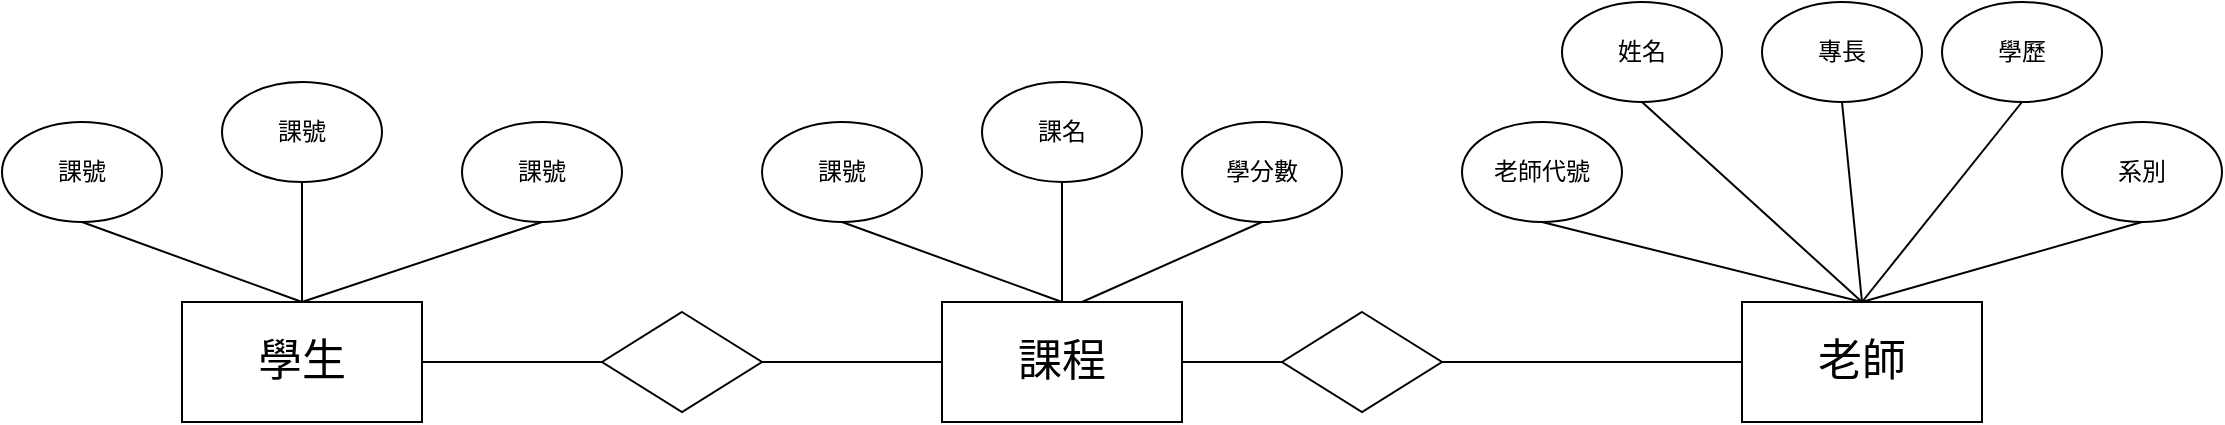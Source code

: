 <mxfile version="21.7.5" type="github">
  <diagram id="R2lEEEUBdFMjLlhIrx00" name="Page-1">
    <mxGraphModel dx="1834" dy="695" grid="1" gridSize="10" guides="1" tooltips="1" connect="1" arrows="1" fold="1" page="1" pageScale="1" pageWidth="850" pageHeight="1100" math="0" shadow="0" extFonts="Permanent Marker^https://fonts.googleapis.com/css?family=Permanent+Marker">
      <root>
        <mxCell id="0" />
        <mxCell id="1" parent="0" />
        <mxCell id="kQUCe-UqSWhctF41B6IX-1" value="&lt;font style=&quot;font-size: 22px;&quot;&gt;課程&lt;/font&gt;" style="rounded=0;whiteSpace=wrap;html=1;" vertex="1" parent="1">
          <mxGeometry x="230" y="370" width="120" height="60" as="geometry" />
        </mxCell>
        <mxCell id="kQUCe-UqSWhctF41B6IX-2" value="課號" style="ellipse;whiteSpace=wrap;html=1;" vertex="1" parent="1">
          <mxGeometry x="140" y="280" width="80" height="50" as="geometry" />
        </mxCell>
        <mxCell id="kQUCe-UqSWhctF41B6IX-4" value="課名" style="ellipse;whiteSpace=wrap;html=1;" vertex="1" parent="1">
          <mxGeometry x="250" y="260" width="80" height="50" as="geometry" />
        </mxCell>
        <mxCell id="kQUCe-UqSWhctF41B6IX-5" value="學分數" style="ellipse;whiteSpace=wrap;html=1;" vertex="1" parent="1">
          <mxGeometry x="350" y="280" width="80" height="50" as="geometry" />
        </mxCell>
        <mxCell id="kQUCe-UqSWhctF41B6IX-7" value="" style="endArrow=none;html=1;rounded=0;entryX=0.5;entryY=1;entryDx=0;entryDy=0;" edge="1" parent="1" target="kQUCe-UqSWhctF41B6IX-5">
          <mxGeometry width="50" height="50" relative="1" as="geometry">
            <mxPoint x="300" y="370" as="sourcePoint" />
            <mxPoint x="350" y="320" as="targetPoint" />
          </mxGeometry>
        </mxCell>
        <mxCell id="kQUCe-UqSWhctF41B6IX-9" value="" style="endArrow=none;html=1;rounded=0;entryX=0.5;entryY=1;entryDx=0;entryDy=0;exitX=0.5;exitY=0;exitDx=0;exitDy=0;" edge="1" parent="1" source="kQUCe-UqSWhctF41B6IX-1" target="kQUCe-UqSWhctF41B6IX-4">
          <mxGeometry width="50" height="50" relative="1" as="geometry">
            <mxPoint x="280" y="360" as="sourcePoint" />
            <mxPoint x="330" y="310" as="targetPoint" />
          </mxGeometry>
        </mxCell>
        <mxCell id="kQUCe-UqSWhctF41B6IX-10" value="" style="endArrow=none;html=1;rounded=0;entryX=0.5;entryY=1;entryDx=0;entryDy=0;exitX=0.5;exitY=0;exitDx=0;exitDy=0;" edge="1" parent="1" source="kQUCe-UqSWhctF41B6IX-1" target="kQUCe-UqSWhctF41B6IX-2">
          <mxGeometry width="50" height="50" relative="1" as="geometry">
            <mxPoint x="210" y="380" as="sourcePoint" />
            <mxPoint x="260" y="330" as="targetPoint" />
          </mxGeometry>
        </mxCell>
        <mxCell id="kQUCe-UqSWhctF41B6IX-11" value="&lt;font style=&quot;font-size: 22px;&quot;&gt;老師&lt;/font&gt;" style="rounded=0;whiteSpace=wrap;html=1;" vertex="1" parent="1">
          <mxGeometry x="630" y="370" width="120" height="60" as="geometry" />
        </mxCell>
        <mxCell id="kQUCe-UqSWhctF41B6IX-12" value="老師代號" style="ellipse;whiteSpace=wrap;html=1;" vertex="1" parent="1">
          <mxGeometry x="490" y="280" width="80" height="50" as="geometry" />
        </mxCell>
        <mxCell id="kQUCe-UqSWhctF41B6IX-13" value="姓名" style="ellipse;whiteSpace=wrap;html=1;" vertex="1" parent="1">
          <mxGeometry x="540" y="220" width="80" height="50" as="geometry" />
        </mxCell>
        <mxCell id="kQUCe-UqSWhctF41B6IX-14" value="專長" style="ellipse;whiteSpace=wrap;html=1;" vertex="1" parent="1">
          <mxGeometry x="640" y="220" width="80" height="50" as="geometry" />
        </mxCell>
        <mxCell id="kQUCe-UqSWhctF41B6IX-15" value="學歷" style="ellipse;whiteSpace=wrap;html=1;" vertex="1" parent="1">
          <mxGeometry x="730" y="220" width="80" height="50" as="geometry" />
        </mxCell>
        <mxCell id="kQUCe-UqSWhctF41B6IX-16" value="系別" style="ellipse;whiteSpace=wrap;html=1;" vertex="1" parent="1">
          <mxGeometry x="790" y="280" width="80" height="50" as="geometry" />
        </mxCell>
        <mxCell id="kQUCe-UqSWhctF41B6IX-17" value="" style="endArrow=none;html=1;rounded=0;entryX=0.5;entryY=1;entryDx=0;entryDy=0;" edge="1" parent="1" target="kQUCe-UqSWhctF41B6IX-16">
          <mxGeometry width="50" height="50" relative="1" as="geometry">
            <mxPoint x="690" y="370" as="sourcePoint" />
            <mxPoint x="740" y="320" as="targetPoint" />
          </mxGeometry>
        </mxCell>
        <mxCell id="kQUCe-UqSWhctF41B6IX-18" value="" style="endArrow=none;html=1;rounded=0;entryX=0.5;entryY=1;entryDx=0;entryDy=0;exitX=0.5;exitY=0;exitDx=0;exitDy=0;" edge="1" parent="1" source="kQUCe-UqSWhctF41B6IX-11" target="kQUCe-UqSWhctF41B6IX-15">
          <mxGeometry width="50" height="50" relative="1" as="geometry">
            <mxPoint x="650" y="340" as="sourcePoint" />
            <mxPoint x="790" y="300" as="targetPoint" />
          </mxGeometry>
        </mxCell>
        <mxCell id="kQUCe-UqSWhctF41B6IX-19" value="" style="endArrow=none;html=1;rounded=0;entryX=0.5;entryY=1;entryDx=0;entryDy=0;" edge="1" parent="1" target="kQUCe-UqSWhctF41B6IX-14">
          <mxGeometry width="50" height="50" relative="1" as="geometry">
            <mxPoint x="690" y="370" as="sourcePoint" />
            <mxPoint x="780" y="280" as="targetPoint" />
          </mxGeometry>
        </mxCell>
        <mxCell id="kQUCe-UqSWhctF41B6IX-20" value="" style="endArrow=none;html=1;rounded=0;entryX=0.5;entryY=1;entryDx=0;entryDy=0;" edge="1" parent="1" target="kQUCe-UqSWhctF41B6IX-13">
          <mxGeometry width="50" height="50" relative="1" as="geometry">
            <mxPoint x="690" y="370" as="sourcePoint" />
            <mxPoint x="690" y="280" as="targetPoint" />
          </mxGeometry>
        </mxCell>
        <mxCell id="kQUCe-UqSWhctF41B6IX-21" value="" style="endArrow=none;html=1;rounded=0;entryX=0.5;entryY=1;entryDx=0;entryDy=0;" edge="1" parent="1" target="kQUCe-UqSWhctF41B6IX-12">
          <mxGeometry width="50" height="50" relative="1" as="geometry">
            <mxPoint x="690" y="370" as="sourcePoint" />
            <mxPoint x="590" y="280" as="targetPoint" />
          </mxGeometry>
        </mxCell>
        <mxCell id="kQUCe-UqSWhctF41B6IX-22" value="&lt;font style=&quot;font-size: 22px;&quot;&gt;學生&lt;/font&gt;" style="rounded=0;whiteSpace=wrap;html=1;" vertex="1" parent="1">
          <mxGeometry x="-150" y="370" width="120" height="60" as="geometry" />
        </mxCell>
        <mxCell id="kQUCe-UqSWhctF41B6IX-23" value="課號" style="ellipse;whiteSpace=wrap;html=1;" vertex="1" parent="1">
          <mxGeometry x="-240" y="280" width="80" height="50" as="geometry" />
        </mxCell>
        <mxCell id="kQUCe-UqSWhctF41B6IX-24" value="課號" style="ellipse;whiteSpace=wrap;html=1;" vertex="1" parent="1">
          <mxGeometry x="-130" y="260" width="80" height="50" as="geometry" />
        </mxCell>
        <mxCell id="kQUCe-UqSWhctF41B6IX-25" value="課號" style="ellipse;whiteSpace=wrap;html=1;" vertex="1" parent="1">
          <mxGeometry x="-10" y="280" width="80" height="50" as="geometry" />
        </mxCell>
        <mxCell id="kQUCe-UqSWhctF41B6IX-26" value="" style="endArrow=none;html=1;rounded=0;entryX=0.5;entryY=1;entryDx=0;entryDy=0;" edge="1" parent="1" target="kQUCe-UqSWhctF41B6IX-25">
          <mxGeometry width="50" height="50" relative="1" as="geometry">
            <mxPoint x="-90" y="370" as="sourcePoint" />
            <mxPoint x="-40" y="320" as="targetPoint" />
          </mxGeometry>
        </mxCell>
        <mxCell id="kQUCe-UqSWhctF41B6IX-27" value="" style="endArrow=none;html=1;rounded=0;entryX=0.5;entryY=1;entryDx=0;entryDy=0;" edge="1" parent="1" target="kQUCe-UqSWhctF41B6IX-24">
          <mxGeometry width="50" height="50" relative="1" as="geometry">
            <mxPoint x="-90" y="370" as="sourcePoint" />
            <mxPoint x="40" y="340" as="targetPoint" />
          </mxGeometry>
        </mxCell>
        <mxCell id="kQUCe-UqSWhctF41B6IX-28" value="" style="endArrow=none;html=1;rounded=0;entryX=0.5;entryY=1;entryDx=0;entryDy=0;" edge="1" parent="1" target="kQUCe-UqSWhctF41B6IX-23">
          <mxGeometry width="50" height="50" relative="1" as="geometry">
            <mxPoint x="-90" y="370" as="sourcePoint" />
            <mxPoint x="-80" y="320" as="targetPoint" />
          </mxGeometry>
        </mxCell>
        <mxCell id="kQUCe-UqSWhctF41B6IX-29" value="" style="rhombus;whiteSpace=wrap;html=1;" vertex="1" parent="1">
          <mxGeometry x="400" y="375" width="80" height="50" as="geometry" />
        </mxCell>
        <mxCell id="kQUCe-UqSWhctF41B6IX-30" value="" style="rhombus;whiteSpace=wrap;html=1;" vertex="1" parent="1">
          <mxGeometry x="60" y="375" width="80" height="50" as="geometry" />
        </mxCell>
        <mxCell id="kQUCe-UqSWhctF41B6IX-31" value="" style="endArrow=none;html=1;rounded=0;entryX=0;entryY=0.5;entryDx=0;entryDy=0;exitX=1;exitY=0.5;exitDx=0;exitDy=0;" edge="1" parent="1" source="kQUCe-UqSWhctF41B6IX-1" target="kQUCe-UqSWhctF41B6IX-29">
          <mxGeometry width="50" height="50" relative="1" as="geometry">
            <mxPoint x="240" y="470" as="sourcePoint" />
            <mxPoint x="290" y="420" as="targetPoint" />
          </mxGeometry>
        </mxCell>
        <mxCell id="kQUCe-UqSWhctF41B6IX-38" value="" style="endArrow=none;html=1;rounded=0;entryX=0;entryY=0.5;entryDx=0;entryDy=0;exitX=1;exitY=0.5;exitDx=0;exitDy=0;" edge="1" parent="1" source="kQUCe-UqSWhctF41B6IX-29" target="kQUCe-UqSWhctF41B6IX-11">
          <mxGeometry width="50" height="50" relative="1" as="geometry">
            <mxPoint x="600" y="520" as="sourcePoint" />
            <mxPoint x="650" y="470" as="targetPoint" />
          </mxGeometry>
        </mxCell>
        <mxCell id="kQUCe-UqSWhctF41B6IX-40" value="" style="endArrow=none;html=1;rounded=0;entryX=0;entryY=0.5;entryDx=0;entryDy=0;exitX=1;exitY=0.5;exitDx=0;exitDy=0;" edge="1" parent="1" source="kQUCe-UqSWhctF41B6IX-30" target="kQUCe-UqSWhctF41B6IX-1">
          <mxGeometry width="50" height="50" relative="1" as="geometry">
            <mxPoint x="130" y="450" as="sourcePoint" />
            <mxPoint x="180" y="400" as="targetPoint" />
          </mxGeometry>
        </mxCell>
        <mxCell id="kQUCe-UqSWhctF41B6IX-41" value="" style="endArrow=none;html=1;rounded=0;entryX=0;entryY=0.5;entryDx=0;entryDy=0;exitX=1;exitY=0.5;exitDx=0;exitDy=0;" edge="1" parent="1" source="kQUCe-UqSWhctF41B6IX-22" target="kQUCe-UqSWhctF41B6IX-30">
          <mxGeometry width="50" height="50" relative="1" as="geometry">
            <mxPoint y="520" as="sourcePoint" />
            <mxPoint x="50" y="470" as="targetPoint" />
          </mxGeometry>
        </mxCell>
      </root>
    </mxGraphModel>
  </diagram>
</mxfile>
